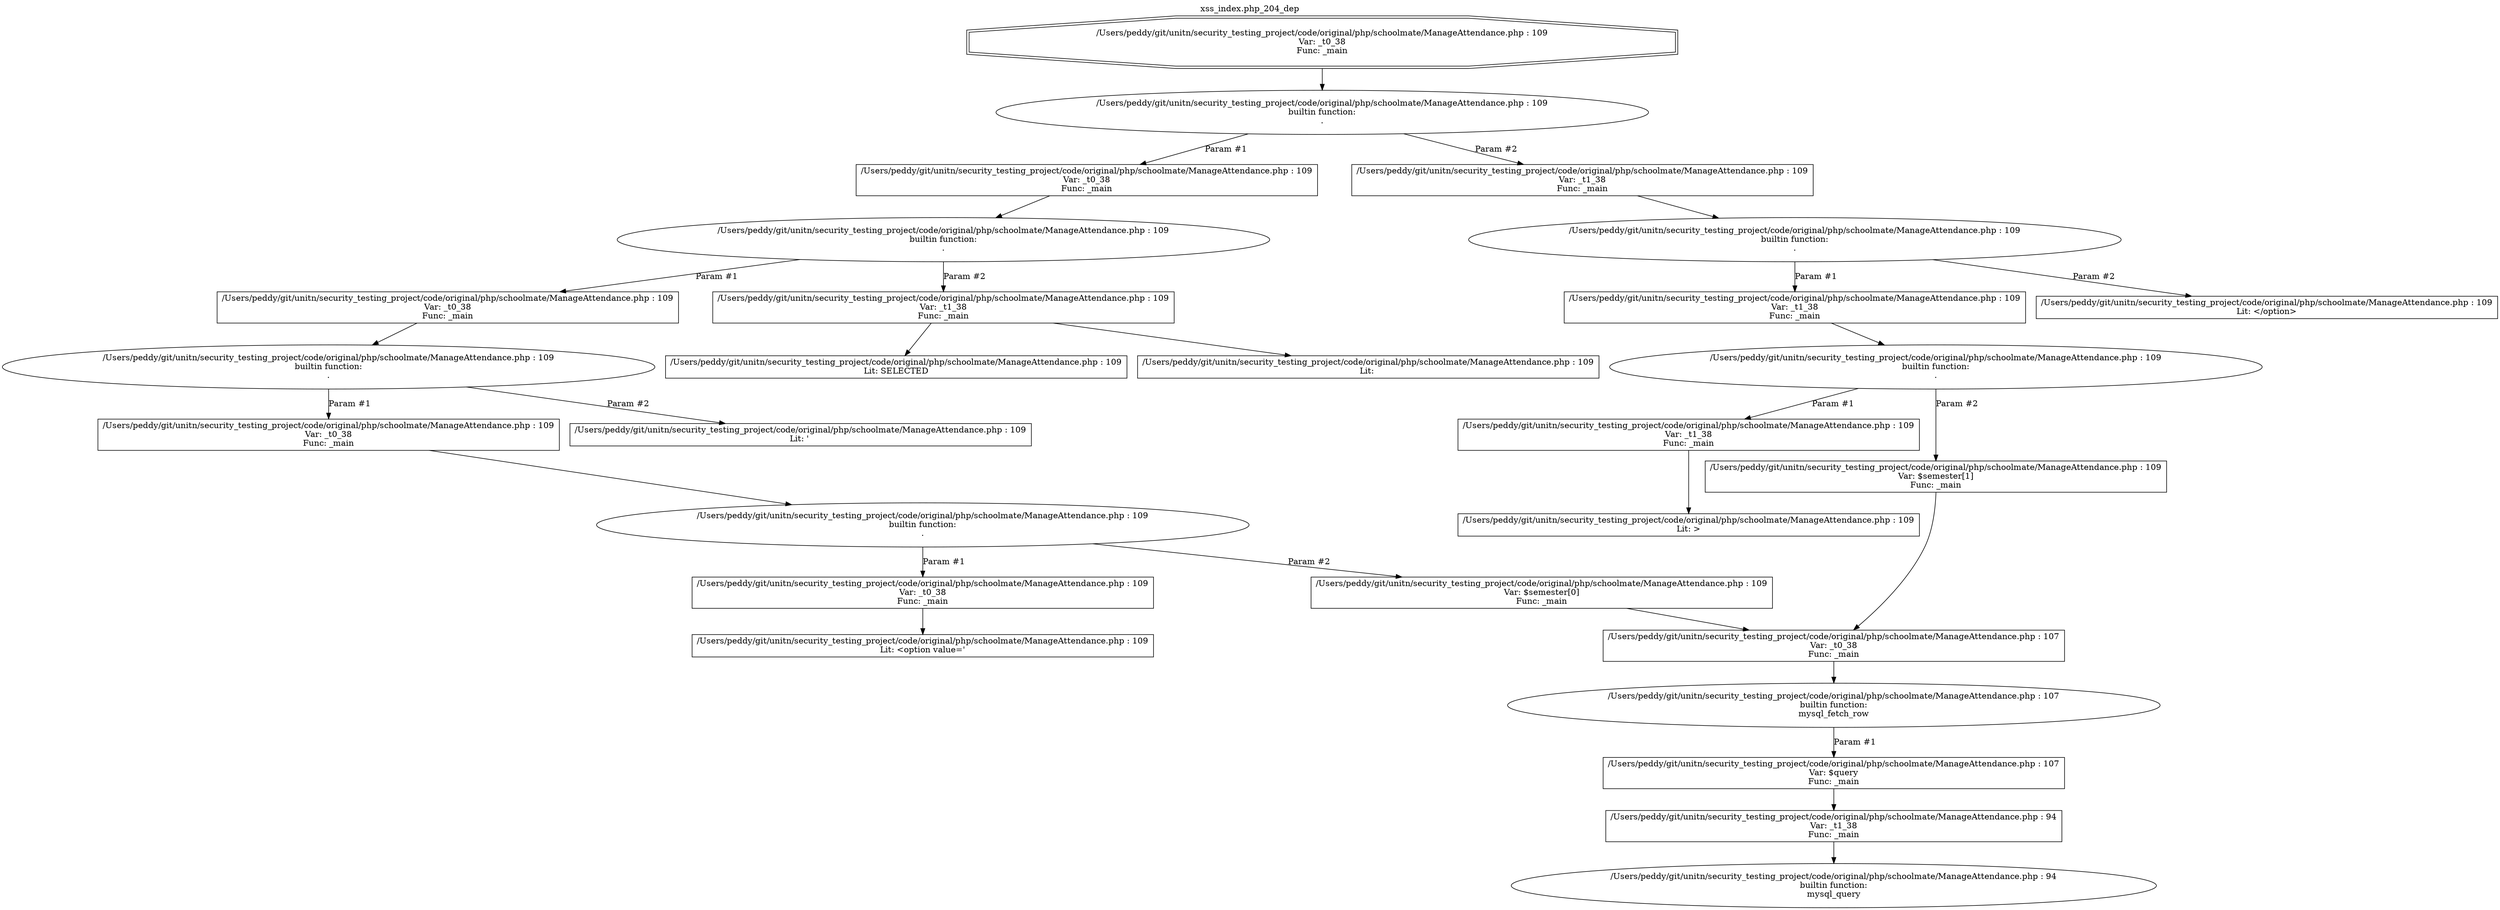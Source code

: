 digraph cfg {
  label="xss_index.php_204_dep";
  labelloc=t;
  n1 [shape=doubleoctagon, label="/Users/peddy/git/unitn/security_testing_project/code/original/php/schoolmate/ManageAttendance.php : 109\nVar: _t0_38\nFunc: _main\n"];
  n2 [shape=ellipse, label="/Users/peddy/git/unitn/security_testing_project/code/original/php/schoolmate/ManageAttendance.php : 109\nbuiltin function:\n.\n"];
  n3 [shape=box, label="/Users/peddy/git/unitn/security_testing_project/code/original/php/schoolmate/ManageAttendance.php : 109\nVar: _t0_38\nFunc: _main\n"];
  n4 [shape=ellipse, label="/Users/peddy/git/unitn/security_testing_project/code/original/php/schoolmate/ManageAttendance.php : 109\nbuiltin function:\n.\n"];
  n5 [shape=box, label="/Users/peddy/git/unitn/security_testing_project/code/original/php/schoolmate/ManageAttendance.php : 109\nVar: _t0_38\nFunc: _main\n"];
  n6 [shape=ellipse, label="/Users/peddy/git/unitn/security_testing_project/code/original/php/schoolmate/ManageAttendance.php : 109\nbuiltin function:\n.\n"];
  n7 [shape=box, label="/Users/peddy/git/unitn/security_testing_project/code/original/php/schoolmate/ManageAttendance.php : 109\nVar: _t0_38\nFunc: _main\n"];
  n8 [shape=ellipse, label="/Users/peddy/git/unitn/security_testing_project/code/original/php/schoolmate/ManageAttendance.php : 109\nbuiltin function:\n.\n"];
  n9 [shape=box, label="/Users/peddy/git/unitn/security_testing_project/code/original/php/schoolmate/ManageAttendance.php : 109\nVar: _t0_38\nFunc: _main\n"];
  n10 [shape=box, label="/Users/peddy/git/unitn/security_testing_project/code/original/php/schoolmate/ManageAttendance.php : 109\nLit: <option value='\n"];
  n11 [shape=box, label="/Users/peddy/git/unitn/security_testing_project/code/original/php/schoolmate/ManageAttendance.php : 109\nVar: $semester[0]\nFunc: _main\n"];
  n12 [shape=box, label="/Users/peddy/git/unitn/security_testing_project/code/original/php/schoolmate/ManageAttendance.php : 107\nVar: _t0_38\nFunc: _main\n"];
  n13 [shape=ellipse, label="/Users/peddy/git/unitn/security_testing_project/code/original/php/schoolmate/ManageAttendance.php : 107\nbuiltin function:\nmysql_fetch_row\n"];
  n14 [shape=box, label="/Users/peddy/git/unitn/security_testing_project/code/original/php/schoolmate/ManageAttendance.php : 107\nVar: $query\nFunc: _main\n"];
  n15 [shape=box, label="/Users/peddy/git/unitn/security_testing_project/code/original/php/schoolmate/ManageAttendance.php : 94\nVar: _t1_38\nFunc: _main\n"];
  n16 [shape=ellipse, label="/Users/peddy/git/unitn/security_testing_project/code/original/php/schoolmate/ManageAttendance.php : 94\nbuiltin function:\nmysql_query\n"];
  n17 [shape=box, label="/Users/peddy/git/unitn/security_testing_project/code/original/php/schoolmate/ManageAttendance.php : 109\nLit: ' \n"];
  n18 [shape=box, label="/Users/peddy/git/unitn/security_testing_project/code/original/php/schoolmate/ManageAttendance.php : 109\nVar: _t1_38\nFunc: _main\n"];
  n19 [shape=box, label="/Users/peddy/git/unitn/security_testing_project/code/original/php/schoolmate/ManageAttendance.php : 109\nLit: SELECTED\n"];
  n20 [shape=box, label="/Users/peddy/git/unitn/security_testing_project/code/original/php/schoolmate/ManageAttendance.php : 109\nLit: \n"];
  n21 [shape=box, label="/Users/peddy/git/unitn/security_testing_project/code/original/php/schoolmate/ManageAttendance.php : 109\nVar: _t1_38\nFunc: _main\n"];
  n22 [shape=ellipse, label="/Users/peddy/git/unitn/security_testing_project/code/original/php/schoolmate/ManageAttendance.php : 109\nbuiltin function:\n.\n"];
  n23 [shape=box, label="/Users/peddy/git/unitn/security_testing_project/code/original/php/schoolmate/ManageAttendance.php : 109\nVar: _t1_38\nFunc: _main\n"];
  n24 [shape=ellipse, label="/Users/peddy/git/unitn/security_testing_project/code/original/php/schoolmate/ManageAttendance.php : 109\nbuiltin function:\n.\n"];
  n25 [shape=box, label="/Users/peddy/git/unitn/security_testing_project/code/original/php/schoolmate/ManageAttendance.php : 109\nVar: _t1_38\nFunc: _main\n"];
  n26 [shape=box, label="/Users/peddy/git/unitn/security_testing_project/code/original/php/schoolmate/ManageAttendance.php : 109\nLit: >\n"];
  n27 [shape=box, label="/Users/peddy/git/unitn/security_testing_project/code/original/php/schoolmate/ManageAttendance.php : 109\nVar: $semester[1]\nFunc: _main\n"];
  n28 [shape=box, label="/Users/peddy/git/unitn/security_testing_project/code/original/php/schoolmate/ManageAttendance.php : 109\nLit: </option>\n"];
  n1 -> n2;
  n3 -> n4;
  n5 -> n6;
  n7 -> n8;
  n9 -> n10;
  n8 -> n9[label="Param #1"];
  n8 -> n11[label="Param #2"];
  n12 -> n13;
  n15 -> n16;
  n14 -> n15;
  n13 -> n14[label="Param #1"];
  n11 -> n12;
  n6 -> n7[label="Param #1"];
  n6 -> n17[label="Param #2"];
  n4 -> n5[label="Param #1"];
  n4 -> n18[label="Param #2"];
  n18 -> n19;
  n18 -> n20;
  n2 -> n3[label="Param #1"];
  n2 -> n21[label="Param #2"];
  n21 -> n22;
  n23 -> n24;
  n25 -> n26;
  n24 -> n25[label="Param #1"];
  n24 -> n27[label="Param #2"];
  n27 -> n12;
  n22 -> n23[label="Param #1"];
  n22 -> n28[label="Param #2"];
}
